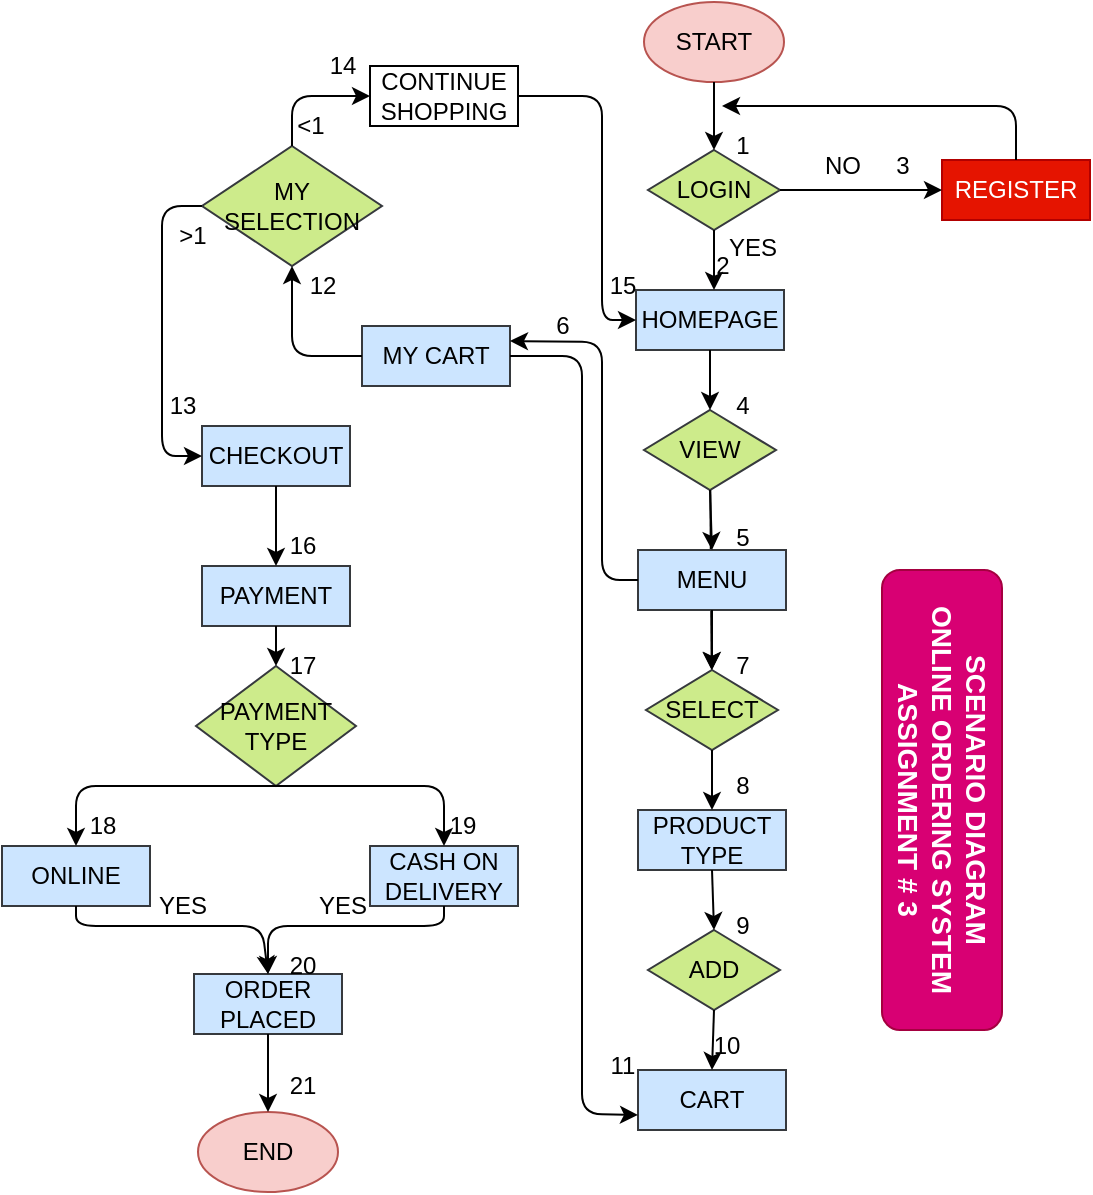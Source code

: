 <mxfile>
    <diagram id="AFdhs72boC64GxJhA1Na" name="Page-1">
        <mxGraphModel dx="1093" dy="651" grid="1" gridSize="10" guides="1" tooltips="1" connect="1" arrows="1" fold="1" page="1" pageScale="1" pageWidth="850" pageHeight="1100" math="0" shadow="0">
            <root>
                <mxCell id="0"/>
                <mxCell id="1" parent="0"/>
                <mxCell id="2" value="START" style="ellipse;whiteSpace=wrap;html=1;fillColor=#f8cecc;strokeColor=#b85450;" vertex="1" parent="1">
                    <mxGeometry x="361" y="118" width="70" height="40" as="geometry"/>
                </mxCell>
                <mxCell id="3" value="HOMEPAGE" style="rounded=0;whiteSpace=wrap;html=1;fillColor=#cce5ff;strokeColor=#36393d;" vertex="1" parent="1">
                    <mxGeometry x="357" y="262" width="74" height="30" as="geometry"/>
                </mxCell>
                <mxCell id="4" value="LOGIN" style="rhombus;whiteSpace=wrap;html=1;fillColor=#cdeb8b;strokeColor=#36393d;" vertex="1" parent="1">
                    <mxGeometry x="363" y="192" width="66" height="40" as="geometry"/>
                </mxCell>
                <mxCell id="5" value="" style="endArrow=classic;html=1;exitX=0.5;exitY=1;exitDx=0;exitDy=0;entryX=0.5;entryY=0;entryDx=0;entryDy=0;" edge="1" parent="1" source="2" target="4">
                    <mxGeometry width="50" height="50" relative="1" as="geometry">
                        <mxPoint x="400" y="382" as="sourcePoint"/>
                        <mxPoint x="450" y="332" as="targetPoint"/>
                    </mxGeometry>
                </mxCell>
                <mxCell id="6" value="" style="endArrow=classic;html=1;entryX=0.5;entryY=0;entryDx=0;entryDy=0;" edge="1" parent="1" source="4">
                    <mxGeometry width="50" height="50" relative="1" as="geometry">
                        <mxPoint x="398" y="232" as="sourcePoint"/>
                        <mxPoint x="396" y="262" as="targetPoint"/>
                    </mxGeometry>
                </mxCell>
                <mxCell id="7" value="REGISTER" style="rounded=0;whiteSpace=wrap;html=1;fillColor=#e51400;strokeColor=#B20000;fontColor=#ffffff;" vertex="1" parent="1">
                    <mxGeometry x="510" y="197" width="74" height="30" as="geometry"/>
                </mxCell>
                <mxCell id="51" value="" style="edgeStyle=none;html=1;fontColor=#000000;" edge="1" parent="1" source="9" target="11">
                    <mxGeometry relative="1" as="geometry"/>
                </mxCell>
                <mxCell id="9" value="VIEW" style="rhombus;whiteSpace=wrap;html=1;fillColor=#cdeb8b;strokeColor=#36393d;" vertex="1" parent="1">
                    <mxGeometry x="361" y="322" width="66" height="40" as="geometry"/>
                </mxCell>
                <mxCell id="10" value="MENU" style="rounded=0;whiteSpace=wrap;html=1;fillColor=#cce5ff;strokeColor=#36393d;" vertex="1" parent="1">
                    <mxGeometry x="358" y="392" width="74" height="30" as="geometry"/>
                </mxCell>
                <mxCell id="11" value="SELECT" style="rhombus;whiteSpace=wrap;html=1;fillColor=#cdeb8b;strokeColor=#36393d;" vertex="1" parent="1">
                    <mxGeometry x="362" y="452" width="66" height="40" as="geometry"/>
                </mxCell>
                <mxCell id="12" value="PRODUCT TYPE" style="rounded=0;whiteSpace=wrap;html=1;fillColor=#cce5ff;strokeColor=#36393d;" vertex="1" parent="1">
                    <mxGeometry x="358" y="522" width="74" height="30" as="geometry"/>
                </mxCell>
                <mxCell id="13" value="ADD" style="rhombus;whiteSpace=wrap;html=1;fillColor=#cdeb8b;strokeColor=#36393d;" vertex="1" parent="1">
                    <mxGeometry x="363" y="582" width="66" height="40" as="geometry"/>
                </mxCell>
                <mxCell id="14" value="CART" style="rounded=0;whiteSpace=wrap;html=1;fillColor=#cce5ff;strokeColor=#36393d;" vertex="1" parent="1">
                    <mxGeometry x="358" y="652" width="74" height="30" as="geometry"/>
                </mxCell>
                <mxCell id="15" value="MY CART" style="rounded=0;whiteSpace=wrap;html=1;fillColor=#cce5ff;strokeColor=#36393d;" vertex="1" parent="1">
                    <mxGeometry x="220" y="280" width="74" height="30" as="geometry"/>
                </mxCell>
                <mxCell id="16" value="MY SELECTION" style="rhombus;whiteSpace=wrap;html=1;fillColor=#cdeb8b;strokeColor=#36393d;" vertex="1" parent="1">
                    <mxGeometry x="140" y="190" width="90" height="60" as="geometry"/>
                </mxCell>
                <mxCell id="17" value="CONTINUE SHOPPING" style="rounded=0;whiteSpace=wrap;html=1;" vertex="1" parent="1">
                    <mxGeometry x="224" y="150" width="74" height="30" as="geometry"/>
                </mxCell>
                <mxCell id="20" value="CHECKOUT" style="rounded=0;whiteSpace=wrap;html=1;fillColor=#cce5ff;strokeColor=#36393d;" vertex="1" parent="1">
                    <mxGeometry x="140" y="330" width="74" height="30" as="geometry"/>
                </mxCell>
                <mxCell id="21" value="PAYMENT" style="rounded=0;whiteSpace=wrap;html=1;fillColor=#cce5ff;strokeColor=#36393d;" vertex="1" parent="1">
                    <mxGeometry x="140" y="400" width="74" height="30" as="geometry"/>
                </mxCell>
                <mxCell id="22" value="PAYMENT TYPE" style="rhombus;whiteSpace=wrap;html=1;fillColor=#cdeb8b;strokeColor=#36393d;" vertex="1" parent="1">
                    <mxGeometry x="137" y="450" width="80" height="60" as="geometry"/>
                </mxCell>
                <mxCell id="23" value="CASH ON DELIVERY" style="rounded=0;whiteSpace=wrap;html=1;fillColor=#cce5ff;strokeColor=#36393d;" vertex="1" parent="1">
                    <mxGeometry x="224" y="540" width="74" height="30" as="geometry"/>
                </mxCell>
                <mxCell id="24" value="ONLINE" style="rounded=0;whiteSpace=wrap;html=1;fillColor=#cce5ff;strokeColor=#36393d;" vertex="1" parent="1">
                    <mxGeometry x="40" y="540" width="74" height="30" as="geometry"/>
                </mxCell>
                <mxCell id="25" value="ORDER PLACED" style="rounded=0;whiteSpace=wrap;html=1;fillColor=#cce5ff;strokeColor=#36393d;" vertex="1" parent="1">
                    <mxGeometry x="136" y="604" width="74" height="30" as="geometry"/>
                </mxCell>
                <mxCell id="26" value="END" style="ellipse;whiteSpace=wrap;html=1;fillColor=#f8cecc;strokeColor=#b85450;" vertex="1" parent="1">
                    <mxGeometry x="138" y="673" width="70" height="40" as="geometry"/>
                </mxCell>
                <mxCell id="29" value="" style="endArrow=classic;html=1;entryX=0.5;entryY=0;entryDx=0;entryDy=0;exitX=0.5;exitY=1;exitDx=0;exitDy=0;" edge="1" parent="1" source="3" target="9">
                    <mxGeometry width="50" height="50" relative="1" as="geometry">
                        <mxPoint x="430" y="312" as="sourcePoint"/>
                        <mxPoint x="430" y="342" as="targetPoint"/>
                    </mxGeometry>
                </mxCell>
                <mxCell id="30" value="" style="endArrow=classic;html=1;exitX=0.5;exitY=1;exitDx=0;exitDy=0;entryX=0.5;entryY=0;entryDx=0;entryDy=0;" edge="1" parent="1" source="9" target="10">
                    <mxGeometry width="50" height="50" relative="1" as="geometry">
                        <mxPoint x="390" y="382" as="sourcePoint"/>
                        <mxPoint x="390" y="392" as="targetPoint"/>
                    </mxGeometry>
                </mxCell>
                <mxCell id="31" value="" style="endArrow=classic;html=1;entryX=0.5;entryY=0;entryDx=0;entryDy=0;exitX=0.5;exitY=1;exitDx=0;exitDy=0;" edge="1" parent="1" source="10" target="11">
                    <mxGeometry width="50" height="50" relative="1" as="geometry">
                        <mxPoint x="400" y="432" as="sourcePoint"/>
                        <mxPoint x="400.0" y="462" as="targetPoint"/>
                    </mxGeometry>
                </mxCell>
                <mxCell id="32" value="" style="endArrow=classic;html=1;entryX=0.5;entryY=0;entryDx=0;entryDy=0;exitX=0.5;exitY=1;exitDx=0;exitDy=0;" edge="1" parent="1" source="11" target="12">
                    <mxGeometry width="50" height="50" relative="1" as="geometry">
                        <mxPoint x="400" y="502" as="sourcePoint"/>
                        <mxPoint x="400.0" y="532" as="targetPoint"/>
                    </mxGeometry>
                </mxCell>
                <mxCell id="33" value="" style="endArrow=classic;html=1;exitX=0.5;exitY=1;exitDx=0;exitDy=0;entryX=0.5;entryY=0;entryDx=0;entryDy=0;" edge="1" parent="1" source="12" target="13">
                    <mxGeometry width="50" height="50" relative="1" as="geometry">
                        <mxPoint x="390" y="572" as="sourcePoint"/>
                        <mxPoint x="390" y="582" as="targetPoint"/>
                    </mxGeometry>
                </mxCell>
                <mxCell id="34" value="" style="endArrow=classic;html=1;entryX=0.5;entryY=0;entryDx=0;entryDy=0;exitX=0.5;exitY=1;exitDx=0;exitDy=0;" edge="1" parent="1" source="13" target="14">
                    <mxGeometry width="50" height="50" relative="1" as="geometry">
                        <mxPoint x="420" y="632" as="sourcePoint"/>
                        <mxPoint x="420.0" y="662" as="targetPoint"/>
                    </mxGeometry>
                </mxCell>
                <mxCell id="38" value="" style="endArrow=classic;html=1;entryX=0;entryY=0.75;entryDx=0;entryDy=0;exitX=1;exitY=0.5;exitDx=0;exitDy=0;" edge="1" parent="1" source="15" target="14">
                    <mxGeometry width="50" height="50" relative="1" as="geometry">
                        <mxPoint x="320" y="410" as="sourcePoint"/>
                        <mxPoint x="320.0" y="440" as="targetPoint"/>
                        <Array as="points">
                            <mxPoint x="330" y="295"/>
                            <mxPoint x="330" y="674"/>
                        </Array>
                    </mxGeometry>
                </mxCell>
                <mxCell id="39" value="" style="endArrow=classic;html=1;entryX=0.5;entryY=1;entryDx=0;entryDy=0;" edge="1" parent="1" source="15" target="16">
                    <mxGeometry width="50" height="50" relative="1" as="geometry">
                        <mxPoint x="280" y="240" as="sourcePoint"/>
                        <mxPoint x="185" y="260" as="targetPoint"/>
                        <Array as="points">
                            <mxPoint x="185" y="295"/>
                        </Array>
                    </mxGeometry>
                </mxCell>
                <mxCell id="40" value="" style="endArrow=classic;html=1;entryX=0;entryY=0.5;entryDx=0;entryDy=0;exitX=0.5;exitY=0;exitDx=0;exitDy=0;" edge="1" parent="1" source="16" target="17">
                    <mxGeometry width="50" height="50" relative="1" as="geometry">
                        <mxPoint x="260" y="200" as="sourcePoint"/>
                        <mxPoint x="260.0" y="230" as="targetPoint"/>
                        <Array as="points">
                            <mxPoint x="185" y="165"/>
                        </Array>
                    </mxGeometry>
                </mxCell>
                <mxCell id="41" value="" style="endArrow=classic;html=1;entryX=0;entryY=0.5;entryDx=0;entryDy=0;exitX=1;exitY=0.5;exitDx=0;exitDy=0;" edge="1" parent="1" source="17" target="3">
                    <mxGeometry width="50" height="50" relative="1" as="geometry">
                        <mxPoint x="310" y="220" as="sourcePoint"/>
                        <mxPoint x="310.0" y="250" as="targetPoint"/>
                        <Array as="points">
                            <mxPoint x="340" y="165"/>
                            <mxPoint x="340" y="277"/>
                        </Array>
                    </mxGeometry>
                </mxCell>
                <mxCell id="42" value="" style="endArrow=classic;html=1;entryX=0;entryY=0.5;entryDx=0;entryDy=0;exitX=0;exitY=0.5;exitDx=0;exitDy=0;" edge="1" parent="1" source="16" target="20">
                    <mxGeometry width="50" height="50" relative="1" as="geometry">
                        <mxPoint x="90" y="280" as="sourcePoint"/>
                        <mxPoint x="90.0" y="310" as="targetPoint"/>
                        <Array as="points">
                            <mxPoint x="120" y="220"/>
                            <mxPoint x="120" y="345"/>
                        </Array>
                    </mxGeometry>
                </mxCell>
                <mxCell id="43" value="" style="endArrow=classic;html=1;entryX=0.5;entryY=0;entryDx=0;entryDy=0;exitX=0.5;exitY=1;exitDx=0;exitDy=0;" edge="1" parent="1" source="20" target="21">
                    <mxGeometry width="50" height="50" relative="1" as="geometry">
                        <mxPoint x="150" y="380" as="sourcePoint"/>
                        <mxPoint x="150.0" y="410" as="targetPoint"/>
                    </mxGeometry>
                </mxCell>
                <mxCell id="44" value="" style="endArrow=classic;html=1;entryX=0.5;entryY=0;entryDx=0;entryDy=0;exitX=0.5;exitY=1;exitDx=0;exitDy=0;" edge="1" parent="1" source="21" target="22">
                    <mxGeometry width="50" height="50" relative="1" as="geometry">
                        <mxPoint x="190" y="450" as="sourcePoint"/>
                        <mxPoint x="190.0" y="480" as="targetPoint"/>
                    </mxGeometry>
                </mxCell>
                <mxCell id="45" value="" style="endArrow=classic;html=1;entryX=0.5;entryY=0;entryDx=0;entryDy=0;exitX=0.5;exitY=1;exitDx=0;exitDy=0;" edge="1" parent="1" source="22" target="24">
                    <mxGeometry width="50" height="50" relative="1" as="geometry">
                        <mxPoint x="160" y="550" as="sourcePoint"/>
                        <mxPoint x="160.0" y="580" as="targetPoint"/>
                        <Array as="points">
                            <mxPoint x="77" y="510"/>
                        </Array>
                    </mxGeometry>
                </mxCell>
                <mxCell id="46" value="" style="endArrow=classic;html=1;entryX=0.5;entryY=0;entryDx=0;entryDy=0;exitX=0.5;exitY=1;exitDx=0;exitDy=0;" edge="1" parent="1" source="22" target="23">
                    <mxGeometry width="50" height="50" relative="1" as="geometry">
                        <mxPoint x="190" y="550" as="sourcePoint"/>
                        <mxPoint x="190.0" y="580" as="targetPoint"/>
                        <Array as="points">
                            <mxPoint x="261" y="510"/>
                        </Array>
                    </mxGeometry>
                </mxCell>
                <mxCell id="47" value="" style="endArrow=classic;html=1;entryX=0.5;entryY=0;entryDx=0;entryDy=0;exitX=0.5;exitY=1;exitDx=0;exitDy=0;" edge="1" parent="1" source="23" target="25">
                    <mxGeometry width="50" height="50" relative="1" as="geometry">
                        <mxPoint x="230" y="600" as="sourcePoint"/>
                        <mxPoint x="230.0" y="630" as="targetPoint"/>
                        <Array as="points">
                            <mxPoint x="261" y="580"/>
                            <mxPoint x="173" y="580"/>
                        </Array>
                    </mxGeometry>
                </mxCell>
                <mxCell id="48" value="" style="endArrow=classic;html=1;entryX=0.5;entryY=0;entryDx=0;entryDy=0;exitX=0.5;exitY=1;exitDx=0;exitDy=0;" edge="1" parent="1" source="24" target="25">
                    <mxGeometry width="50" height="50" relative="1" as="geometry">
                        <mxPoint x="80" y="580" as="sourcePoint"/>
                        <mxPoint x="80.0" y="610" as="targetPoint"/>
                        <Array as="points">
                            <mxPoint x="77" y="580"/>
                            <mxPoint x="170" y="580"/>
                        </Array>
                    </mxGeometry>
                </mxCell>
                <mxCell id="49" value="" style="endArrow=classic;html=1;entryX=0.5;entryY=0;entryDx=0;entryDy=0;exitX=0.5;exitY=1;exitDx=0;exitDy=0;" edge="1" parent="1" source="25" target="26">
                    <mxGeometry width="50" height="50" relative="1" as="geometry">
                        <mxPoint x="240" y="690" as="sourcePoint"/>
                        <mxPoint x="240.0" y="720" as="targetPoint"/>
                    </mxGeometry>
                </mxCell>
                <mxCell id="50" value="&lt;h3&gt;SCENARIO DIAGRAM&lt;br&gt;ONLINE ORDERING SYSTEM&lt;br&gt;ASSIGNMENT # 3&lt;/h3&gt;" style="rounded=1;whiteSpace=wrap;html=1;rotation=90;fillColor=#d80073;fontColor=#ffffff;strokeColor=#A50040;" vertex="1" parent="1">
                    <mxGeometry x="395" y="487" width="230" height="60" as="geometry"/>
                </mxCell>
                <mxCell id="52" value="&amp;lt;1" style="text;html=1;align=center;verticalAlign=middle;resizable=0;points=[];autosize=1;strokeColor=none;fillColor=none;fontColor=#000000;" vertex="1" parent="1">
                    <mxGeometry x="179" y="170" width="30" height="20" as="geometry"/>
                </mxCell>
                <mxCell id="53" value="&amp;gt;1" style="text;html=1;align=center;verticalAlign=middle;resizable=0;points=[];autosize=1;strokeColor=none;fillColor=none;fontColor=#000000;" vertex="1" parent="1">
                    <mxGeometry x="120" y="225" width="30" height="20" as="geometry"/>
                </mxCell>
                <mxCell id="54" value="1" style="text;html=1;align=center;verticalAlign=middle;resizable=0;points=[];autosize=1;strokeColor=none;fillColor=none;fontColor=#000000;" vertex="1" parent="1">
                    <mxGeometry x="400" y="180" width="20" height="20" as="geometry"/>
                </mxCell>
                <mxCell id="55" value="2" style="text;html=1;align=center;verticalAlign=middle;resizable=0;points=[];autosize=1;strokeColor=none;fillColor=none;fontColor=#000000;" vertex="1" parent="1">
                    <mxGeometry x="390" y="240" width="20" height="20" as="geometry"/>
                </mxCell>
                <mxCell id="56" value="4" style="text;html=1;align=center;verticalAlign=middle;resizable=0;points=[];autosize=1;strokeColor=none;fillColor=none;fontColor=#000000;" vertex="1" parent="1">
                    <mxGeometry x="400" y="310" width="20" height="20" as="geometry"/>
                </mxCell>
                <mxCell id="57" value="YES" style="text;html=1;align=center;verticalAlign=middle;resizable=0;points=[];autosize=1;strokeColor=none;fillColor=none;fontColor=#000000;" vertex="1" parent="1">
                    <mxGeometry x="395" y="231" width="40" height="20" as="geometry"/>
                </mxCell>
                <mxCell id="58" value="" style="endArrow=classic;html=1;exitX=1;exitY=0.5;exitDx=0;exitDy=0;entryX=0;entryY=0.5;entryDx=0;entryDy=0;" edge="1" parent="1" source="4" target="7">
                    <mxGeometry width="50" height="50" relative="1" as="geometry">
                        <mxPoint x="470" y="200" as="sourcePoint"/>
                        <mxPoint x="470" y="234" as="targetPoint"/>
                    </mxGeometry>
                </mxCell>
                <mxCell id="59" value="NO" style="text;html=1;align=center;verticalAlign=middle;resizable=0;points=[];autosize=1;strokeColor=none;fillColor=none;fontColor=#000000;" vertex="1" parent="1">
                    <mxGeometry x="445" y="190" width="30" height="20" as="geometry"/>
                </mxCell>
                <mxCell id="60" value="3" style="text;html=1;align=center;verticalAlign=middle;resizable=0;points=[];autosize=1;strokeColor=none;fillColor=none;fontColor=#000000;" vertex="1" parent="1">
                    <mxGeometry x="480" y="190" width="20" height="20" as="geometry"/>
                </mxCell>
                <mxCell id="61" value="" style="endArrow=classic;html=1;exitX=0.5;exitY=0;exitDx=0;exitDy=0;" edge="1" parent="1" source="7">
                    <mxGeometry width="50" height="50" relative="1" as="geometry">
                        <mxPoint x="530" y="170" as="sourcePoint"/>
                        <mxPoint x="400" y="170" as="targetPoint"/>
                        <Array as="points">
                            <mxPoint x="547" y="170"/>
                        </Array>
                    </mxGeometry>
                </mxCell>
                <mxCell id="62" value="5" style="text;html=1;align=center;verticalAlign=middle;resizable=0;points=[];autosize=1;strokeColor=none;fillColor=none;fontColor=#000000;" vertex="1" parent="1">
                    <mxGeometry x="400" y="376" width="20" height="20" as="geometry"/>
                </mxCell>
                <mxCell id="63" value="7" style="text;html=1;align=center;verticalAlign=middle;resizable=0;points=[];autosize=1;strokeColor=none;fillColor=none;fontColor=#000000;" vertex="1" parent="1">
                    <mxGeometry x="400" y="440" width="20" height="20" as="geometry"/>
                </mxCell>
                <mxCell id="64" value="8" style="text;html=1;align=center;verticalAlign=middle;resizable=0;points=[];autosize=1;strokeColor=none;fillColor=none;fontColor=#000000;" vertex="1" parent="1">
                    <mxGeometry x="400" y="500" width="20" height="20" as="geometry"/>
                </mxCell>
                <mxCell id="65" value="9" style="text;html=1;align=center;verticalAlign=middle;resizable=0;points=[];autosize=1;strokeColor=none;fillColor=none;fontColor=#000000;" vertex="1" parent="1">
                    <mxGeometry x="400" y="570" width="20" height="20" as="geometry"/>
                </mxCell>
                <mxCell id="66" value="" style="endArrow=classic;html=1;exitX=0;exitY=0.5;exitDx=0;exitDy=0;entryX=1;entryY=0.25;entryDx=0;entryDy=0;" edge="1" parent="1" source="10" target="15">
                    <mxGeometry width="50" height="50" relative="1" as="geometry">
                        <mxPoint x="290" y="380" as="sourcePoint"/>
                        <mxPoint x="290" y="414" as="targetPoint"/>
                        <Array as="points">
                            <mxPoint x="340" y="407"/>
                            <mxPoint x="340" y="288"/>
                        </Array>
                    </mxGeometry>
                </mxCell>
                <mxCell id="67" value="6" style="text;html=1;align=center;verticalAlign=middle;resizable=0;points=[];autosize=1;strokeColor=none;fillColor=none;fontColor=#000000;" vertex="1" parent="1">
                    <mxGeometry x="310" y="270" width="20" height="20" as="geometry"/>
                </mxCell>
                <mxCell id="68" value="10" style="text;html=1;align=center;verticalAlign=middle;resizable=0;points=[];autosize=1;strokeColor=none;fillColor=none;fontColor=#000000;" vertex="1" parent="1">
                    <mxGeometry x="387" y="630" width="30" height="20" as="geometry"/>
                </mxCell>
                <mxCell id="69" value="11" style="text;html=1;align=center;verticalAlign=middle;resizable=0;points=[];autosize=1;strokeColor=none;fillColor=none;fontColor=#000000;" vertex="1" parent="1">
                    <mxGeometry x="335" y="640" width="30" height="20" as="geometry"/>
                </mxCell>
                <mxCell id="70" value="12" style="text;html=1;align=center;verticalAlign=middle;resizable=0;points=[];autosize=1;strokeColor=none;fillColor=none;fontColor=#000000;" vertex="1" parent="1">
                    <mxGeometry x="185" y="250" width="30" height="20" as="geometry"/>
                </mxCell>
                <mxCell id="71" value="13" style="text;html=1;align=center;verticalAlign=middle;resizable=0;points=[];autosize=1;strokeColor=none;fillColor=none;fontColor=#000000;" vertex="1" parent="1">
                    <mxGeometry x="115" y="310" width="30" height="20" as="geometry"/>
                </mxCell>
                <mxCell id="72" value="14" style="text;html=1;align=center;verticalAlign=middle;resizable=0;points=[];autosize=1;strokeColor=none;fillColor=none;fontColor=#000000;" vertex="1" parent="1">
                    <mxGeometry x="195" y="140" width="30" height="20" as="geometry"/>
                </mxCell>
                <mxCell id="73" value="15" style="text;html=1;align=center;verticalAlign=middle;resizable=0;points=[];autosize=1;strokeColor=none;fillColor=none;fontColor=#000000;" vertex="1" parent="1">
                    <mxGeometry x="335" y="250" width="30" height="20" as="geometry"/>
                </mxCell>
                <mxCell id="74" value="16" style="text;html=1;align=center;verticalAlign=middle;resizable=0;points=[];autosize=1;strokeColor=none;fillColor=none;fontColor=#000000;" vertex="1" parent="1">
                    <mxGeometry x="175" y="380" width="30" height="20" as="geometry"/>
                </mxCell>
                <mxCell id="75" value="17" style="text;html=1;align=center;verticalAlign=middle;resizable=0;points=[];autosize=1;strokeColor=none;fillColor=none;fontColor=#000000;" vertex="1" parent="1">
                    <mxGeometry x="175" y="440" width="30" height="20" as="geometry"/>
                </mxCell>
                <mxCell id="76" value="18" style="text;html=1;align=center;verticalAlign=middle;resizable=0;points=[];autosize=1;strokeColor=none;fillColor=none;fontColor=#000000;" vertex="1" parent="1">
                    <mxGeometry x="75" y="520" width="30" height="20" as="geometry"/>
                </mxCell>
                <mxCell id="77" value="19" style="text;html=1;align=center;verticalAlign=middle;resizable=0;points=[];autosize=1;strokeColor=none;fillColor=none;fontColor=#000000;" vertex="1" parent="1">
                    <mxGeometry x="255" y="520" width="30" height="20" as="geometry"/>
                </mxCell>
                <mxCell id="78" value="YES" style="text;html=1;align=center;verticalAlign=middle;resizable=0;points=[];autosize=1;strokeColor=none;fillColor=none;fontColor=#000000;" vertex="1" parent="1">
                    <mxGeometry x="110" y="560" width="40" height="20" as="geometry"/>
                </mxCell>
                <mxCell id="79" value="YES" style="text;html=1;align=center;verticalAlign=middle;resizable=0;points=[];autosize=1;strokeColor=none;fillColor=none;fontColor=#000000;" vertex="1" parent="1">
                    <mxGeometry x="190" y="560" width="40" height="20" as="geometry"/>
                </mxCell>
                <mxCell id="80" value="20" style="text;html=1;align=center;verticalAlign=middle;resizable=0;points=[];autosize=1;strokeColor=none;fillColor=none;fontColor=#000000;" vertex="1" parent="1">
                    <mxGeometry x="175" y="590" width="30" height="20" as="geometry"/>
                </mxCell>
                <mxCell id="81" value="21" style="text;html=1;align=center;verticalAlign=middle;resizable=0;points=[];autosize=1;strokeColor=none;fillColor=none;fontColor=#000000;" vertex="1" parent="1">
                    <mxGeometry x="175" y="650" width="30" height="20" as="geometry"/>
                </mxCell>
            </root>
        </mxGraphModel>
    </diagram>
</mxfile>